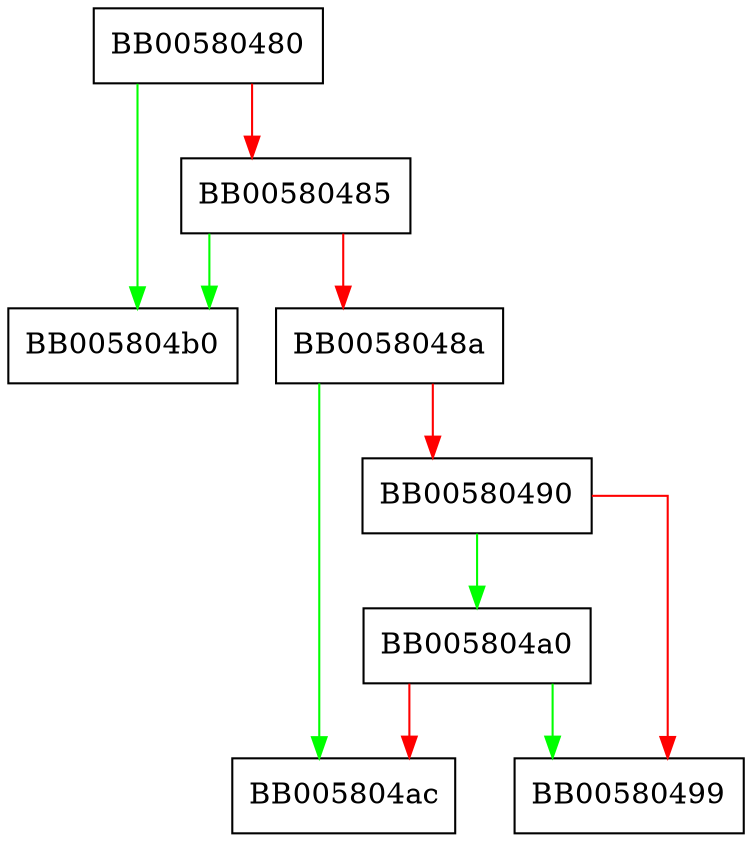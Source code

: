 digraph DSO_merge {
  node [shape="box"];
  graph [splines=ortho];
  BB00580480 -> BB005804b0 [color="green"];
  BB00580480 -> BB00580485 [color="red"];
  BB00580485 -> BB005804b0 [color="green"];
  BB00580485 -> BB0058048a [color="red"];
  BB0058048a -> BB005804ac [color="green"];
  BB0058048a -> BB00580490 [color="red"];
  BB00580490 -> BB005804a0 [color="green"];
  BB00580490 -> BB00580499 [color="red"];
  BB005804a0 -> BB00580499 [color="green"];
  BB005804a0 -> BB005804ac [color="red"];
}